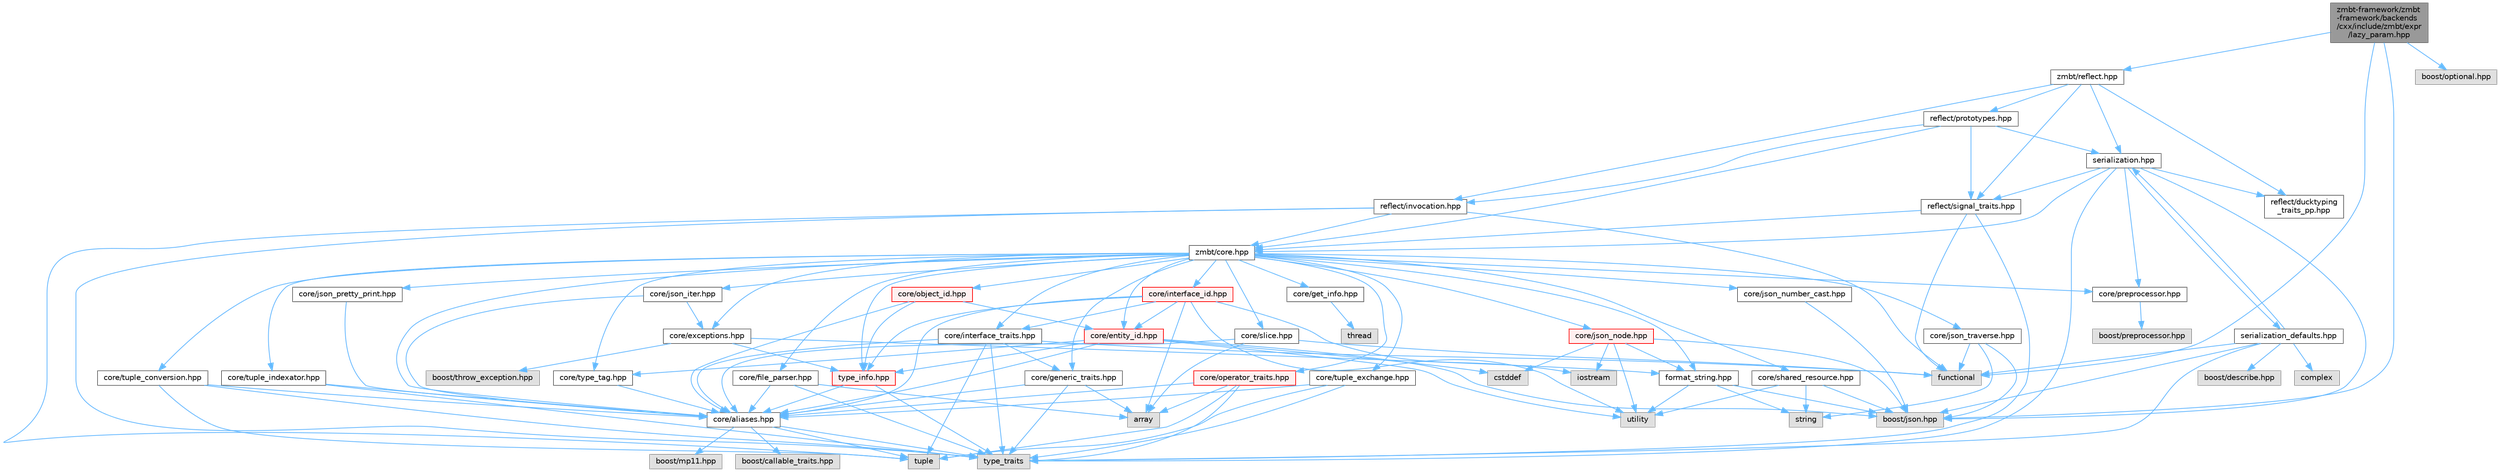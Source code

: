 digraph "zmbt-framework/zmbt-framework/backends/cxx/include/zmbt/expr/lazy_param.hpp"
{
 // LATEX_PDF_SIZE
  bgcolor="transparent";
  edge [fontname=Helvetica,fontsize=10,labelfontname=Helvetica,labelfontsize=10];
  node [fontname=Helvetica,fontsize=10,shape=box,height=0.2,width=0.4];
  Node1 [id="Node000001",label="zmbt-framework/zmbt\l-framework/backends\l/cxx/include/zmbt/expr\l/lazy_param.hpp",height=0.2,width=0.4,color="gray40", fillcolor="grey60", style="filled", fontcolor="black",tooltip=" "];
  Node1 -> Node2 [id="edge1_Node000001_Node000002",color="steelblue1",style="solid",tooltip=" "];
  Node2 [id="Node000002",label="functional",height=0.2,width=0.4,color="grey60", fillcolor="#E0E0E0", style="filled",tooltip=" "];
  Node1 -> Node3 [id="edge2_Node000001_Node000003",color="steelblue1",style="solid",tooltip=" "];
  Node3 [id="Node000003",label="boost/optional.hpp",height=0.2,width=0.4,color="grey60", fillcolor="#E0E0E0", style="filled",tooltip=" "];
  Node1 -> Node4 [id="edge3_Node000001_Node000004",color="steelblue1",style="solid",tooltip=" "];
  Node4 [id="Node000004",label="boost/json.hpp",height=0.2,width=0.4,color="grey60", fillcolor="#E0E0E0", style="filled",tooltip=" "];
  Node1 -> Node5 [id="edge4_Node000001_Node000005",color="steelblue1",style="solid",tooltip=" "];
  Node5 [id="Node000005",label="zmbt/reflect.hpp",height=0.2,width=0.4,color="grey40", fillcolor="white", style="filled",URL="$reflect_8hpp.html",tooltip=" "];
  Node5 -> Node6 [id="edge5_Node000005_Node000006",color="steelblue1",style="solid",tooltip=" "];
  Node6 [id="Node000006",label="reflect/ducktyping\l_traits_pp.hpp",height=0.2,width=0.4,color="grey40", fillcolor="white", style="filled",URL="$ducktyping__traits__pp_8hpp.html",tooltip=" "];
  Node5 -> Node7 [id="edge6_Node000005_Node000007",color="steelblue1",style="solid",tooltip=" "];
  Node7 [id="Node000007",label="reflect/signal_traits.hpp",height=0.2,width=0.4,color="grey40", fillcolor="white", style="filled",URL="$signal__traits_8hpp.html",tooltip=" "];
  Node7 -> Node2 [id="edge7_Node000007_Node000002",color="steelblue1",style="solid",tooltip=" "];
  Node7 -> Node8 [id="edge8_Node000007_Node000008",color="steelblue1",style="solid",tooltip=" "];
  Node8 [id="Node000008",label="type_traits",height=0.2,width=0.4,color="grey60", fillcolor="#E0E0E0", style="filled",tooltip=" "];
  Node7 -> Node9 [id="edge9_Node000007_Node000009",color="steelblue1",style="solid",tooltip=" "];
  Node9 [id="Node000009",label="zmbt/core.hpp",height=0.2,width=0.4,color="grey40", fillcolor="white", style="filled",URL="$core_8hpp.html",tooltip=" "];
  Node9 -> Node10 [id="edge10_Node000009_Node000010",color="steelblue1",style="solid",tooltip=" "];
  Node10 [id="Node000010",label="core/aliases.hpp",height=0.2,width=0.4,color="grey40", fillcolor="white", style="filled",URL="$aliases_8hpp.html",tooltip=" "];
  Node10 -> Node8 [id="edge11_Node000010_Node000008",color="steelblue1",style="solid",tooltip=" "];
  Node10 -> Node11 [id="edge12_Node000010_Node000011",color="steelblue1",style="solid",tooltip=" "];
  Node11 [id="Node000011",label="tuple",height=0.2,width=0.4,color="grey60", fillcolor="#E0E0E0", style="filled",tooltip=" "];
  Node10 -> Node12 [id="edge13_Node000010_Node000012",color="steelblue1",style="solid",tooltip=" "];
  Node12 [id="Node000012",label="boost/callable_traits.hpp",height=0.2,width=0.4,color="grey60", fillcolor="#E0E0E0", style="filled",tooltip=" "];
  Node10 -> Node13 [id="edge14_Node000010_Node000013",color="steelblue1",style="solid",tooltip=" "];
  Node13 [id="Node000013",label="boost/mp11.hpp",height=0.2,width=0.4,color="grey60", fillcolor="#E0E0E0", style="filled",tooltip=" "];
  Node9 -> Node14 [id="edge15_Node000009_Node000014",color="steelblue1",style="solid",tooltip=" "];
  Node14 [id="Node000014",label="core/exceptions.hpp",height=0.2,width=0.4,color="grey40", fillcolor="white", style="filled",URL="$core_2exceptions_8hpp.html",tooltip=" "];
  Node14 -> Node15 [id="edge16_Node000014_Node000015",color="steelblue1",style="solid",tooltip=" "];
  Node15 [id="Node000015",label="boost/throw_exception.hpp",height=0.2,width=0.4,color="grey60", fillcolor="#E0E0E0", style="filled",tooltip=" "];
  Node14 -> Node16 [id="edge17_Node000014_Node000016",color="steelblue1",style="solid",tooltip=" "];
  Node16 [id="Node000016",label="format_string.hpp",height=0.2,width=0.4,color="grey40", fillcolor="white", style="filled",URL="$format__string_8hpp.html",tooltip=" "];
  Node16 -> Node4 [id="edge18_Node000016_Node000004",color="steelblue1",style="solid",tooltip=" "];
  Node16 -> Node17 [id="edge19_Node000016_Node000017",color="steelblue1",style="solid",tooltip=" "];
  Node17 [id="Node000017",label="string",height=0.2,width=0.4,color="grey60", fillcolor="#E0E0E0", style="filled",tooltip=" "];
  Node16 -> Node18 [id="edge20_Node000016_Node000018",color="steelblue1",style="solid",tooltip=" "];
  Node18 [id="Node000018",label="utility",height=0.2,width=0.4,color="grey60", fillcolor="#E0E0E0", style="filled",tooltip=" "];
  Node14 -> Node19 [id="edge21_Node000014_Node000019",color="steelblue1",style="solid",tooltip=" "];
  Node19 [id="Node000019",label="type_info.hpp",height=0.2,width=0.4,color="red", fillcolor="#FFF0F0", style="filled",URL="$type__info_8hpp.html",tooltip=" "];
  Node19 -> Node8 [id="edge22_Node000019_Node000008",color="steelblue1",style="solid",tooltip=" "];
  Node19 -> Node10 [id="edge23_Node000019_Node000010",color="steelblue1",style="solid",tooltip=" "];
  Node9 -> Node21 [id="edge24_Node000009_Node000021",color="steelblue1",style="solid",tooltip=" "];
  Node21 [id="Node000021",label="core/file_parser.hpp",height=0.2,width=0.4,color="grey40", fillcolor="white", style="filled",URL="$file__parser_8hpp.html",tooltip=" "];
  Node21 -> Node22 [id="edge25_Node000021_Node000022",color="steelblue1",style="solid",tooltip=" "];
  Node22 [id="Node000022",label="array",height=0.2,width=0.4,color="grey60", fillcolor="#E0E0E0", style="filled",tooltip=" "];
  Node21 -> Node8 [id="edge26_Node000021_Node000008",color="steelblue1",style="solid",tooltip=" "];
  Node21 -> Node10 [id="edge27_Node000021_Node000010",color="steelblue1",style="solid",tooltip=" "];
  Node9 -> Node16 [id="edge28_Node000009_Node000016",color="steelblue1",style="solid",tooltip=" "];
  Node9 -> Node23 [id="edge29_Node000009_Node000023",color="steelblue1",style="solid",tooltip=" "];
  Node23 [id="Node000023",label="core/generic_traits.hpp",height=0.2,width=0.4,color="grey40", fillcolor="white", style="filled",URL="$generic__traits_8hpp.html",tooltip=" "];
  Node23 -> Node8 [id="edge30_Node000023_Node000008",color="steelblue1",style="solid",tooltip=" "];
  Node23 -> Node22 [id="edge31_Node000023_Node000022",color="steelblue1",style="solid",tooltip=" "];
  Node23 -> Node10 [id="edge32_Node000023_Node000010",color="steelblue1",style="solid",tooltip=" "];
  Node9 -> Node24 [id="edge33_Node000009_Node000024",color="steelblue1",style="solid",tooltip=" "];
  Node24 [id="Node000024",label="core/get_info.hpp",height=0.2,width=0.4,color="grey40", fillcolor="white", style="filled",URL="$get__info_8hpp.html",tooltip=" "];
  Node24 -> Node25 [id="edge34_Node000024_Node000025",color="steelblue1",style="solid",tooltip=" "];
  Node25 [id="Node000025",label="thread",height=0.2,width=0.4,color="grey60", fillcolor="#E0E0E0", style="filled",tooltip=" "];
  Node9 -> Node26 [id="edge35_Node000009_Node000026",color="steelblue1",style="solid",tooltip=" "];
  Node26 [id="Node000026",label="core/interface_traits.hpp",height=0.2,width=0.4,color="grey40", fillcolor="white", style="filled",URL="$interface__traits_8hpp.html",tooltip=" "];
  Node26 -> Node2 [id="edge36_Node000026_Node000002",color="steelblue1",style="solid",tooltip=" "];
  Node26 -> Node11 [id="edge37_Node000026_Node000011",color="steelblue1",style="solid",tooltip=" "];
  Node26 -> Node8 [id="edge38_Node000026_Node000008",color="steelblue1",style="solid",tooltip=" "];
  Node26 -> Node10 [id="edge39_Node000026_Node000010",color="steelblue1",style="solid",tooltip=" "];
  Node26 -> Node23 [id="edge40_Node000026_Node000023",color="steelblue1",style="solid",tooltip=" "];
  Node9 -> Node27 [id="edge41_Node000009_Node000027",color="steelblue1",style="solid",tooltip=" "];
  Node27 [id="Node000027",label="core/json_iter.hpp",height=0.2,width=0.4,color="grey40", fillcolor="white", style="filled",URL="$json__iter_8hpp.html",tooltip=" "];
  Node27 -> Node10 [id="edge42_Node000027_Node000010",color="steelblue1",style="solid",tooltip=" "];
  Node27 -> Node14 [id="edge43_Node000027_Node000014",color="steelblue1",style="solid",tooltip=" "];
  Node9 -> Node28 [id="edge44_Node000009_Node000028",color="steelblue1",style="solid",tooltip=" "];
  Node28 [id="Node000028",label="core/json_node.hpp",height=0.2,width=0.4,color="red", fillcolor="#FFF0F0", style="filled",URL="$json__node_8hpp.html",tooltip=" "];
  Node28 -> Node4 [id="edge45_Node000028_Node000004",color="steelblue1",style="solid",tooltip=" "];
  Node28 -> Node29 [id="edge46_Node000028_Node000029",color="steelblue1",style="solid",tooltip=" "];
  Node29 [id="Node000029",label="cstddef",height=0.2,width=0.4,color="grey60", fillcolor="#E0E0E0", style="filled",tooltip=" "];
  Node28 -> Node30 [id="edge47_Node000028_Node000030",color="steelblue1",style="solid",tooltip=" "];
  Node30 [id="Node000030",label="iostream",height=0.2,width=0.4,color="grey60", fillcolor="#E0E0E0", style="filled",tooltip=" "];
  Node28 -> Node18 [id="edge48_Node000028_Node000018",color="steelblue1",style="solid",tooltip=" "];
  Node28 -> Node16 [id="edge49_Node000028_Node000016",color="steelblue1",style="solid",tooltip=" "];
  Node9 -> Node32 [id="edge50_Node000009_Node000032",color="steelblue1",style="solid",tooltip=" "];
  Node32 [id="Node000032",label="core/json_number_cast.hpp",height=0.2,width=0.4,color="grey40", fillcolor="white", style="filled",URL="$json__number__cast_8hpp.html",tooltip=" "];
  Node32 -> Node4 [id="edge51_Node000032_Node000004",color="steelblue1",style="solid",tooltip=" "];
  Node9 -> Node33 [id="edge52_Node000009_Node000033",color="steelblue1",style="solid",tooltip=" "];
  Node33 [id="Node000033",label="core/json_traverse.hpp",height=0.2,width=0.4,color="grey40", fillcolor="white", style="filled",URL="$json__traverse_8hpp.html",tooltip=" "];
  Node33 -> Node2 [id="edge53_Node000033_Node000002",color="steelblue1",style="solid",tooltip=" "];
  Node33 -> Node17 [id="edge54_Node000033_Node000017",color="steelblue1",style="solid",tooltip=" "];
  Node33 -> Node4 [id="edge55_Node000033_Node000004",color="steelblue1",style="solid",tooltip=" "];
  Node9 -> Node34 [id="edge56_Node000009_Node000034",color="steelblue1",style="solid",tooltip=" "];
  Node34 [id="Node000034",label="core/json_pretty_print.hpp",height=0.2,width=0.4,color="grey40", fillcolor="white", style="filled",URL="$json__pretty__print_8hpp.html",tooltip=" "];
  Node34 -> Node10 [id="edge57_Node000034_Node000010",color="steelblue1",style="solid",tooltip=" "];
  Node9 -> Node35 [id="edge58_Node000009_Node000035",color="steelblue1",style="solid",tooltip=" "];
  Node35 [id="Node000035",label="core/slice.hpp",height=0.2,width=0.4,color="grey40", fillcolor="white", style="filled",URL="$slice_8hpp.html",tooltip=" "];
  Node35 -> Node22 [id="edge59_Node000035_Node000022",color="steelblue1",style="solid",tooltip=" "];
  Node35 -> Node2 [id="edge60_Node000035_Node000002",color="steelblue1",style="solid",tooltip=" "];
  Node35 -> Node10 [id="edge61_Node000035_Node000010",color="steelblue1",style="solid",tooltip=" "];
  Node9 -> Node36 [id="edge62_Node000009_Node000036",color="steelblue1",style="solid",tooltip=" "];
  Node36 [id="Node000036",label="core/preprocessor.hpp",height=0.2,width=0.4,color="grey40", fillcolor="white", style="filled",URL="$preprocessor_8hpp.html",tooltip="type traits to check serialization compatibility"];
  Node36 -> Node37 [id="edge63_Node000036_Node000037",color="steelblue1",style="solid",tooltip=" "];
  Node37 [id="Node000037",label="boost/preprocessor.hpp",height=0.2,width=0.4,color="grey60", fillcolor="#E0E0E0", style="filled",tooltip=" "];
  Node9 -> Node38 [id="edge64_Node000009_Node000038",color="steelblue1",style="solid",tooltip=" "];
  Node38 [id="Node000038",label="core/operator_traits.hpp",height=0.2,width=0.4,color="red", fillcolor="#FFF0F0", style="filled",URL="$operator__traits_8hpp.html",tooltip=" "];
  Node38 -> Node22 [id="edge65_Node000038_Node000022",color="steelblue1",style="solid",tooltip=" "];
  Node38 -> Node8 [id="edge66_Node000038_Node000008",color="steelblue1",style="solid",tooltip=" "];
  Node38 -> Node11 [id="edge67_Node000038_Node000011",color="steelblue1",style="solid",tooltip=" "];
  Node38 -> Node10 [id="edge68_Node000038_Node000010",color="steelblue1",style="solid",tooltip=" "];
  Node9 -> Node45 [id="edge69_Node000009_Node000045",color="steelblue1",style="solid",tooltip=" "];
  Node45 [id="Node000045",label="core/shared_resource.hpp",height=0.2,width=0.4,color="grey40", fillcolor="white", style="filled",URL="$shared__resource_8hpp.html",tooltip=" "];
  Node45 -> Node4 [id="edge70_Node000045_Node000004",color="steelblue1",style="solid",tooltip=" "];
  Node45 -> Node17 [id="edge71_Node000045_Node000017",color="steelblue1",style="solid",tooltip=" "];
  Node45 -> Node18 [id="edge72_Node000045_Node000018",color="steelblue1",style="solid",tooltip=" "];
  Node9 -> Node46 [id="edge73_Node000009_Node000046",color="steelblue1",style="solid",tooltip=" "];
  Node46 [id="Node000046",label="core/tuple_conversion.hpp",height=0.2,width=0.4,color="grey40", fillcolor="white", style="filled",URL="$tuple__conversion_8hpp.html",tooltip=" "];
  Node46 -> Node11 [id="edge74_Node000046_Node000011",color="steelblue1",style="solid",tooltip=" "];
  Node46 -> Node8 [id="edge75_Node000046_Node000008",color="steelblue1",style="solid",tooltip=" "];
  Node46 -> Node10 [id="edge76_Node000046_Node000010",color="steelblue1",style="solid",tooltip=" "];
  Node9 -> Node47 [id="edge77_Node000009_Node000047",color="steelblue1",style="solid",tooltip=" "];
  Node47 [id="Node000047",label="core/tuple_exchange.hpp",height=0.2,width=0.4,color="grey40", fillcolor="white", style="filled",URL="$tuple__exchange_8hpp.html",tooltip=" "];
  Node47 -> Node11 [id="edge78_Node000047_Node000011",color="steelblue1",style="solid",tooltip=" "];
  Node47 -> Node8 [id="edge79_Node000047_Node000008",color="steelblue1",style="solid",tooltip=" "];
  Node47 -> Node10 [id="edge80_Node000047_Node000010",color="steelblue1",style="solid",tooltip=" "];
  Node9 -> Node48 [id="edge81_Node000009_Node000048",color="steelblue1",style="solid",tooltip=" "];
  Node48 [id="Node000048",label="core/tuple_indexator.hpp",height=0.2,width=0.4,color="grey40", fillcolor="white", style="filled",URL="$tuple__indexator_8hpp.html",tooltip=" "];
  Node48 -> Node8 [id="edge82_Node000048_Node000008",color="steelblue1",style="solid",tooltip=" "];
  Node48 -> Node10 [id="edge83_Node000048_Node000010",color="steelblue1",style="solid",tooltip=" "];
  Node9 -> Node19 [id="edge84_Node000009_Node000019",color="steelblue1",style="solid",tooltip=" "];
  Node9 -> Node49 [id="edge85_Node000009_Node000049",color="steelblue1",style="solid",tooltip=" "];
  Node49 [id="Node000049",label="core/type_tag.hpp",height=0.2,width=0.4,color="grey40", fillcolor="white", style="filled",URL="$type__tag_8hpp.html",tooltip=" "];
  Node49 -> Node10 [id="edge86_Node000049_Node000010",color="steelblue1",style="solid",tooltip=" "];
  Node9 -> Node50 [id="edge87_Node000009_Node000050",color="steelblue1",style="solid",tooltip=" "];
  Node50 [id="Node000050",label="core/entity_id.hpp",height=0.2,width=0.4,color="red", fillcolor="#FFF0F0", style="filled",URL="$entity__id_8hpp.html",tooltip=" "];
  Node50 -> Node29 [id="edge88_Node000050_Node000029",color="steelblue1",style="solid",tooltip=" "];
  Node50 -> Node18 [id="edge89_Node000050_Node000018",color="steelblue1",style="solid",tooltip=" "];
  Node50 -> Node4 [id="edge90_Node000050_Node000004",color="steelblue1",style="solid",tooltip=" "];
  Node50 -> Node10 [id="edge91_Node000050_Node000010",color="steelblue1",style="solid",tooltip=" "];
  Node50 -> Node49 [id="edge92_Node000050_Node000049",color="steelblue1",style="solid",tooltip=" "];
  Node50 -> Node19 [id="edge93_Node000050_Node000019",color="steelblue1",style="solid",tooltip=" "];
  Node9 -> Node53 [id="edge94_Node000009_Node000053",color="steelblue1",style="solid",tooltip=" "];
  Node53 [id="Node000053",label="core/interface_id.hpp",height=0.2,width=0.4,color="red", fillcolor="#FFF0F0", style="filled",URL="$interface__id_8hpp.html",tooltip=" "];
  Node53 -> Node30 [id="edge95_Node000053_Node000030",color="steelblue1",style="solid",tooltip=" "];
  Node53 -> Node22 [id="edge96_Node000053_Node000022",color="steelblue1",style="solid",tooltip=" "];
  Node53 -> Node18 [id="edge97_Node000053_Node000018",color="steelblue1",style="solid",tooltip=" "];
  Node53 -> Node10 [id="edge98_Node000053_Node000010",color="steelblue1",style="solid",tooltip=" "];
  Node53 -> Node50 [id="edge99_Node000053_Node000050",color="steelblue1",style="solid",tooltip=" "];
  Node53 -> Node26 [id="edge100_Node000053_Node000026",color="steelblue1",style="solid",tooltip=" "];
  Node53 -> Node19 [id="edge101_Node000053_Node000019",color="steelblue1",style="solid",tooltip=" "];
  Node9 -> Node57 [id="edge102_Node000009_Node000057",color="steelblue1",style="solid",tooltip=" "];
  Node57 [id="Node000057",label="core/object_id.hpp",height=0.2,width=0.4,color="red", fillcolor="#FFF0F0", style="filled",URL="$object__id_8hpp.html",tooltip=" "];
  Node57 -> Node10 [id="edge103_Node000057_Node000010",color="steelblue1",style="solid",tooltip=" "];
  Node57 -> Node50 [id="edge104_Node000057_Node000050",color="steelblue1",style="solid",tooltip=" "];
  Node57 -> Node19 [id="edge105_Node000057_Node000019",color="steelblue1",style="solid",tooltip=" "];
  Node5 -> Node58 [id="edge106_Node000005_Node000058",color="steelblue1",style="solid",tooltip=" "];
  Node58 [id="Node000058",label="reflect/invocation.hpp",height=0.2,width=0.4,color="grey40", fillcolor="white", style="filled",URL="$invocation_8hpp.html",tooltip=" "];
  Node58 -> Node2 [id="edge107_Node000058_Node000002",color="steelblue1",style="solid",tooltip=" "];
  Node58 -> Node11 [id="edge108_Node000058_Node000011",color="steelblue1",style="solid",tooltip=" "];
  Node58 -> Node8 [id="edge109_Node000058_Node000008",color="steelblue1",style="solid",tooltip=" "];
  Node58 -> Node9 [id="edge110_Node000058_Node000009",color="steelblue1",style="solid",tooltip=" "];
  Node5 -> Node59 [id="edge111_Node000005_Node000059",color="steelblue1",style="solid",tooltip=" "];
  Node59 [id="Node000059",label="reflect/prototypes.hpp",height=0.2,width=0.4,color="grey40", fillcolor="white", style="filled",URL="$prototypes_8hpp.html",tooltip=" "];
  Node59 -> Node9 [id="edge112_Node000059_Node000009",color="steelblue1",style="solid",tooltip=" "];
  Node59 -> Node7 [id="edge113_Node000059_Node000007",color="steelblue1",style="solid",tooltip=" "];
  Node59 -> Node60 [id="edge114_Node000059_Node000060",color="steelblue1",style="solid",tooltip=" "];
  Node60 [id="Node000060",label="serialization.hpp",height=0.2,width=0.4,color="grey40", fillcolor="white", style="filled",URL="$serialization_8hpp.html",tooltip=" "];
  Node60 -> Node8 [id="edge115_Node000060_Node000008",color="steelblue1",style="solid",tooltip=" "];
  Node60 -> Node4 [id="edge116_Node000060_Node000004",color="steelblue1",style="solid",tooltip=" "];
  Node60 -> Node36 [id="edge117_Node000060_Node000036",color="steelblue1",style="solid",tooltip=" "];
  Node60 -> Node9 [id="edge118_Node000060_Node000009",color="steelblue1",style="solid",tooltip=" "];
  Node60 -> Node6 [id="edge119_Node000060_Node000006",color="steelblue1",style="solid",tooltip=" "];
  Node60 -> Node7 [id="edge120_Node000060_Node000007",color="steelblue1",style="solid",tooltip=" "];
  Node60 -> Node61 [id="edge121_Node000060_Node000061",color="steelblue1",style="solid",tooltip=" "];
  Node61 [id="Node000061",label="serialization_defaults.hpp",height=0.2,width=0.4,color="grey40", fillcolor="white", style="filled",URL="$serialization__defaults_8hpp.html",tooltip=" "];
  Node61 -> Node2 [id="edge122_Node000061_Node000002",color="steelblue1",style="solid",tooltip=" "];
  Node61 -> Node8 [id="edge123_Node000061_Node000008",color="steelblue1",style="solid",tooltip=" "];
  Node61 -> Node62 [id="edge124_Node000061_Node000062",color="steelblue1",style="solid",tooltip=" "];
  Node62 [id="Node000062",label="boost/describe.hpp",height=0.2,width=0.4,color="grey60", fillcolor="#E0E0E0", style="filled",tooltip=" "];
  Node61 -> Node4 [id="edge125_Node000061_Node000004",color="steelblue1",style="solid",tooltip=" "];
  Node61 -> Node60 [id="edge126_Node000061_Node000060",color="steelblue1",style="solid",tooltip=" "];
  Node61 -> Node63 [id="edge127_Node000061_Node000063",color="steelblue1",style="solid",tooltip=" "];
  Node63 [id="Node000063",label="complex",height=0.2,width=0.4,color="grey60", fillcolor="#E0E0E0", style="filled",tooltip=" "];
  Node59 -> Node58 [id="edge128_Node000059_Node000058",color="steelblue1",style="solid",tooltip=" "];
  Node5 -> Node60 [id="edge129_Node000005_Node000060",color="steelblue1",style="solid",tooltip=" "];
}
